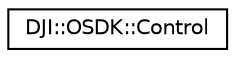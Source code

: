 digraph "Graphical Class Hierarchy"
{
 // INTERACTIVE_SVG=YES
 // LATEX_PDF_SIZE
  edge [fontname="Helvetica",fontsize="10",labelfontname="Helvetica",labelfontsize="10"];
  node [fontname="Helvetica",fontsize="10",shape=record];
  rankdir="LR";
  Node0 [label="DJI::OSDK::Control",height=0.2,width=0.4,color="black", fillcolor="white", style="filled",URL="$classDJI_1_1OSDK_1_1Control.html",tooltip="Flight control API: high-level actions and low-level control modes."];
}
